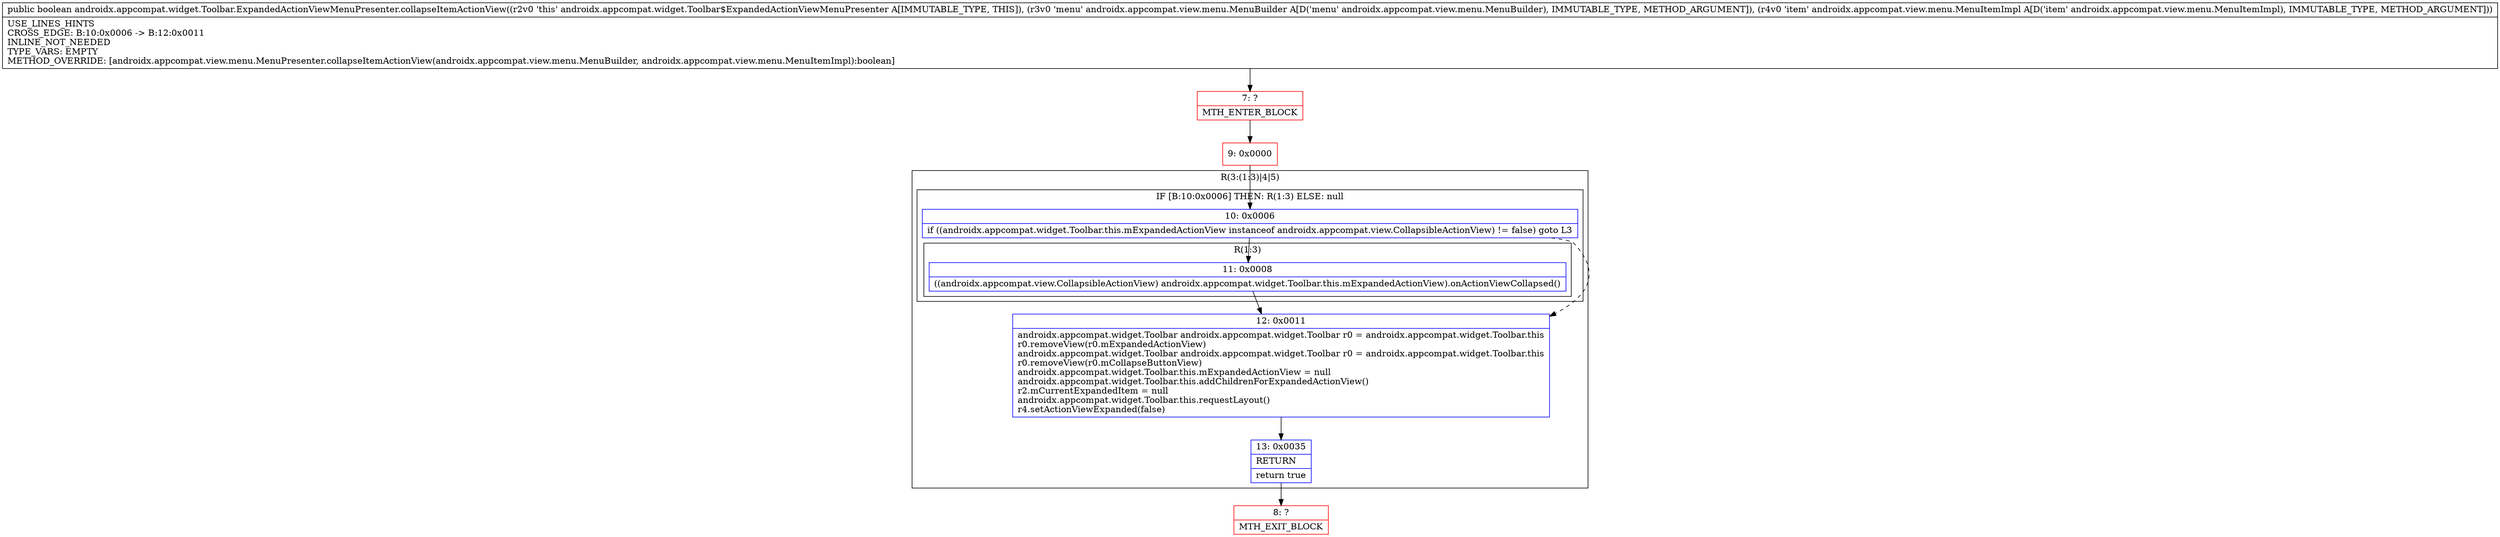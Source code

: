 digraph "CFG forandroidx.appcompat.widget.Toolbar.ExpandedActionViewMenuPresenter.collapseItemActionView(Landroidx\/appcompat\/view\/menu\/MenuBuilder;Landroidx\/appcompat\/view\/menu\/MenuItemImpl;)Z" {
subgraph cluster_Region_658137554 {
label = "R(3:(1:3)|4|5)";
node [shape=record,color=blue];
subgraph cluster_IfRegion_1062607167 {
label = "IF [B:10:0x0006] THEN: R(1:3) ELSE: null";
node [shape=record,color=blue];
Node_10 [shape=record,label="{10\:\ 0x0006|if ((androidx.appcompat.widget.Toolbar.this.mExpandedActionView instanceof androidx.appcompat.view.CollapsibleActionView) != false) goto L3\l}"];
subgraph cluster_Region_291778287 {
label = "R(1:3)";
node [shape=record,color=blue];
Node_11 [shape=record,label="{11\:\ 0x0008|((androidx.appcompat.view.CollapsibleActionView) androidx.appcompat.widget.Toolbar.this.mExpandedActionView).onActionViewCollapsed()\l}"];
}
}
Node_12 [shape=record,label="{12\:\ 0x0011|androidx.appcompat.widget.Toolbar androidx.appcompat.widget.Toolbar r0 = androidx.appcompat.widget.Toolbar.this\lr0.removeView(r0.mExpandedActionView)\landroidx.appcompat.widget.Toolbar androidx.appcompat.widget.Toolbar r0 = androidx.appcompat.widget.Toolbar.this\lr0.removeView(r0.mCollapseButtonView)\landroidx.appcompat.widget.Toolbar.this.mExpandedActionView = null\landroidx.appcompat.widget.Toolbar.this.addChildrenForExpandedActionView()\lr2.mCurrentExpandedItem = null\landroidx.appcompat.widget.Toolbar.this.requestLayout()\lr4.setActionViewExpanded(false)\l}"];
Node_13 [shape=record,label="{13\:\ 0x0035|RETURN\l|return true\l}"];
}
Node_7 [shape=record,color=red,label="{7\:\ ?|MTH_ENTER_BLOCK\l}"];
Node_9 [shape=record,color=red,label="{9\:\ 0x0000}"];
Node_8 [shape=record,color=red,label="{8\:\ ?|MTH_EXIT_BLOCK\l}"];
MethodNode[shape=record,label="{public boolean androidx.appcompat.widget.Toolbar.ExpandedActionViewMenuPresenter.collapseItemActionView((r2v0 'this' androidx.appcompat.widget.Toolbar$ExpandedActionViewMenuPresenter A[IMMUTABLE_TYPE, THIS]), (r3v0 'menu' androidx.appcompat.view.menu.MenuBuilder A[D('menu' androidx.appcompat.view.menu.MenuBuilder), IMMUTABLE_TYPE, METHOD_ARGUMENT]), (r4v0 'item' androidx.appcompat.view.menu.MenuItemImpl A[D('item' androidx.appcompat.view.menu.MenuItemImpl), IMMUTABLE_TYPE, METHOD_ARGUMENT]))  | USE_LINES_HINTS\lCROSS_EDGE: B:10:0x0006 \-\> B:12:0x0011\lINLINE_NOT_NEEDED\lTYPE_VARS: EMPTY\lMETHOD_OVERRIDE: [androidx.appcompat.view.menu.MenuPresenter.collapseItemActionView(androidx.appcompat.view.menu.MenuBuilder, androidx.appcompat.view.menu.MenuItemImpl):boolean]\l}"];
MethodNode -> Node_7;Node_10 -> Node_11;
Node_10 -> Node_12[style=dashed];
Node_11 -> Node_12;
Node_12 -> Node_13;
Node_13 -> Node_8;
Node_7 -> Node_9;
Node_9 -> Node_10;
}

